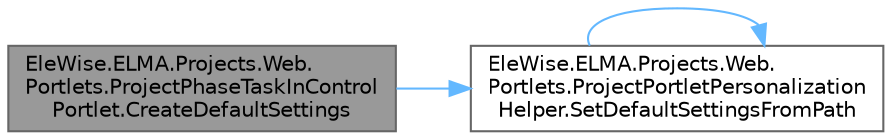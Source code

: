 digraph "EleWise.ELMA.Projects.Web.Portlets.ProjectPhaseTaskInControlPortlet.CreateDefaultSettings"
{
 // LATEX_PDF_SIZE
  bgcolor="transparent";
  edge [fontname=Helvetica,fontsize=10,labelfontname=Helvetica,labelfontsize=10];
  node [fontname=Helvetica,fontsize=10,shape=box,height=0.2,width=0.4];
  rankdir="LR";
  Node1 [id="Node000001",label="EleWise.ELMA.Projects.Web.\lPortlets.ProjectPhaseTaskInControl\lPortlet.CreateDefaultSettings",height=0.2,width=0.4,color="gray40", fillcolor="grey60", style="filled", fontcolor="black",tooltip=" "];
  Node1 -> Node2 [id="edge1_Node000001_Node000002",color="steelblue1",style="solid",tooltip=" "];
  Node2 [id="Node000002",label="EleWise.ELMA.Projects.Web.\lPortlets.ProjectPortletPersonalization\lHelper.SetDefaultSettingsFromPath",height=0.2,width=0.4,color="grey40", fillcolor="white", style="filled",URL="$class_ele_wise_1_1_e_l_m_a_1_1_projects_1_1_web_1_1_portlets_1_1_project_portlet_personalization_helper.html#a9f1621f325eae1a746d2ce2ab81fecf2",tooltip="Установка в настройках портлета идентификатора проекта в зависимости от пути."];
  Node2 -> Node2 [id="edge2_Node000002_Node000002",color="steelblue1",style="solid",tooltip=" "];
}
